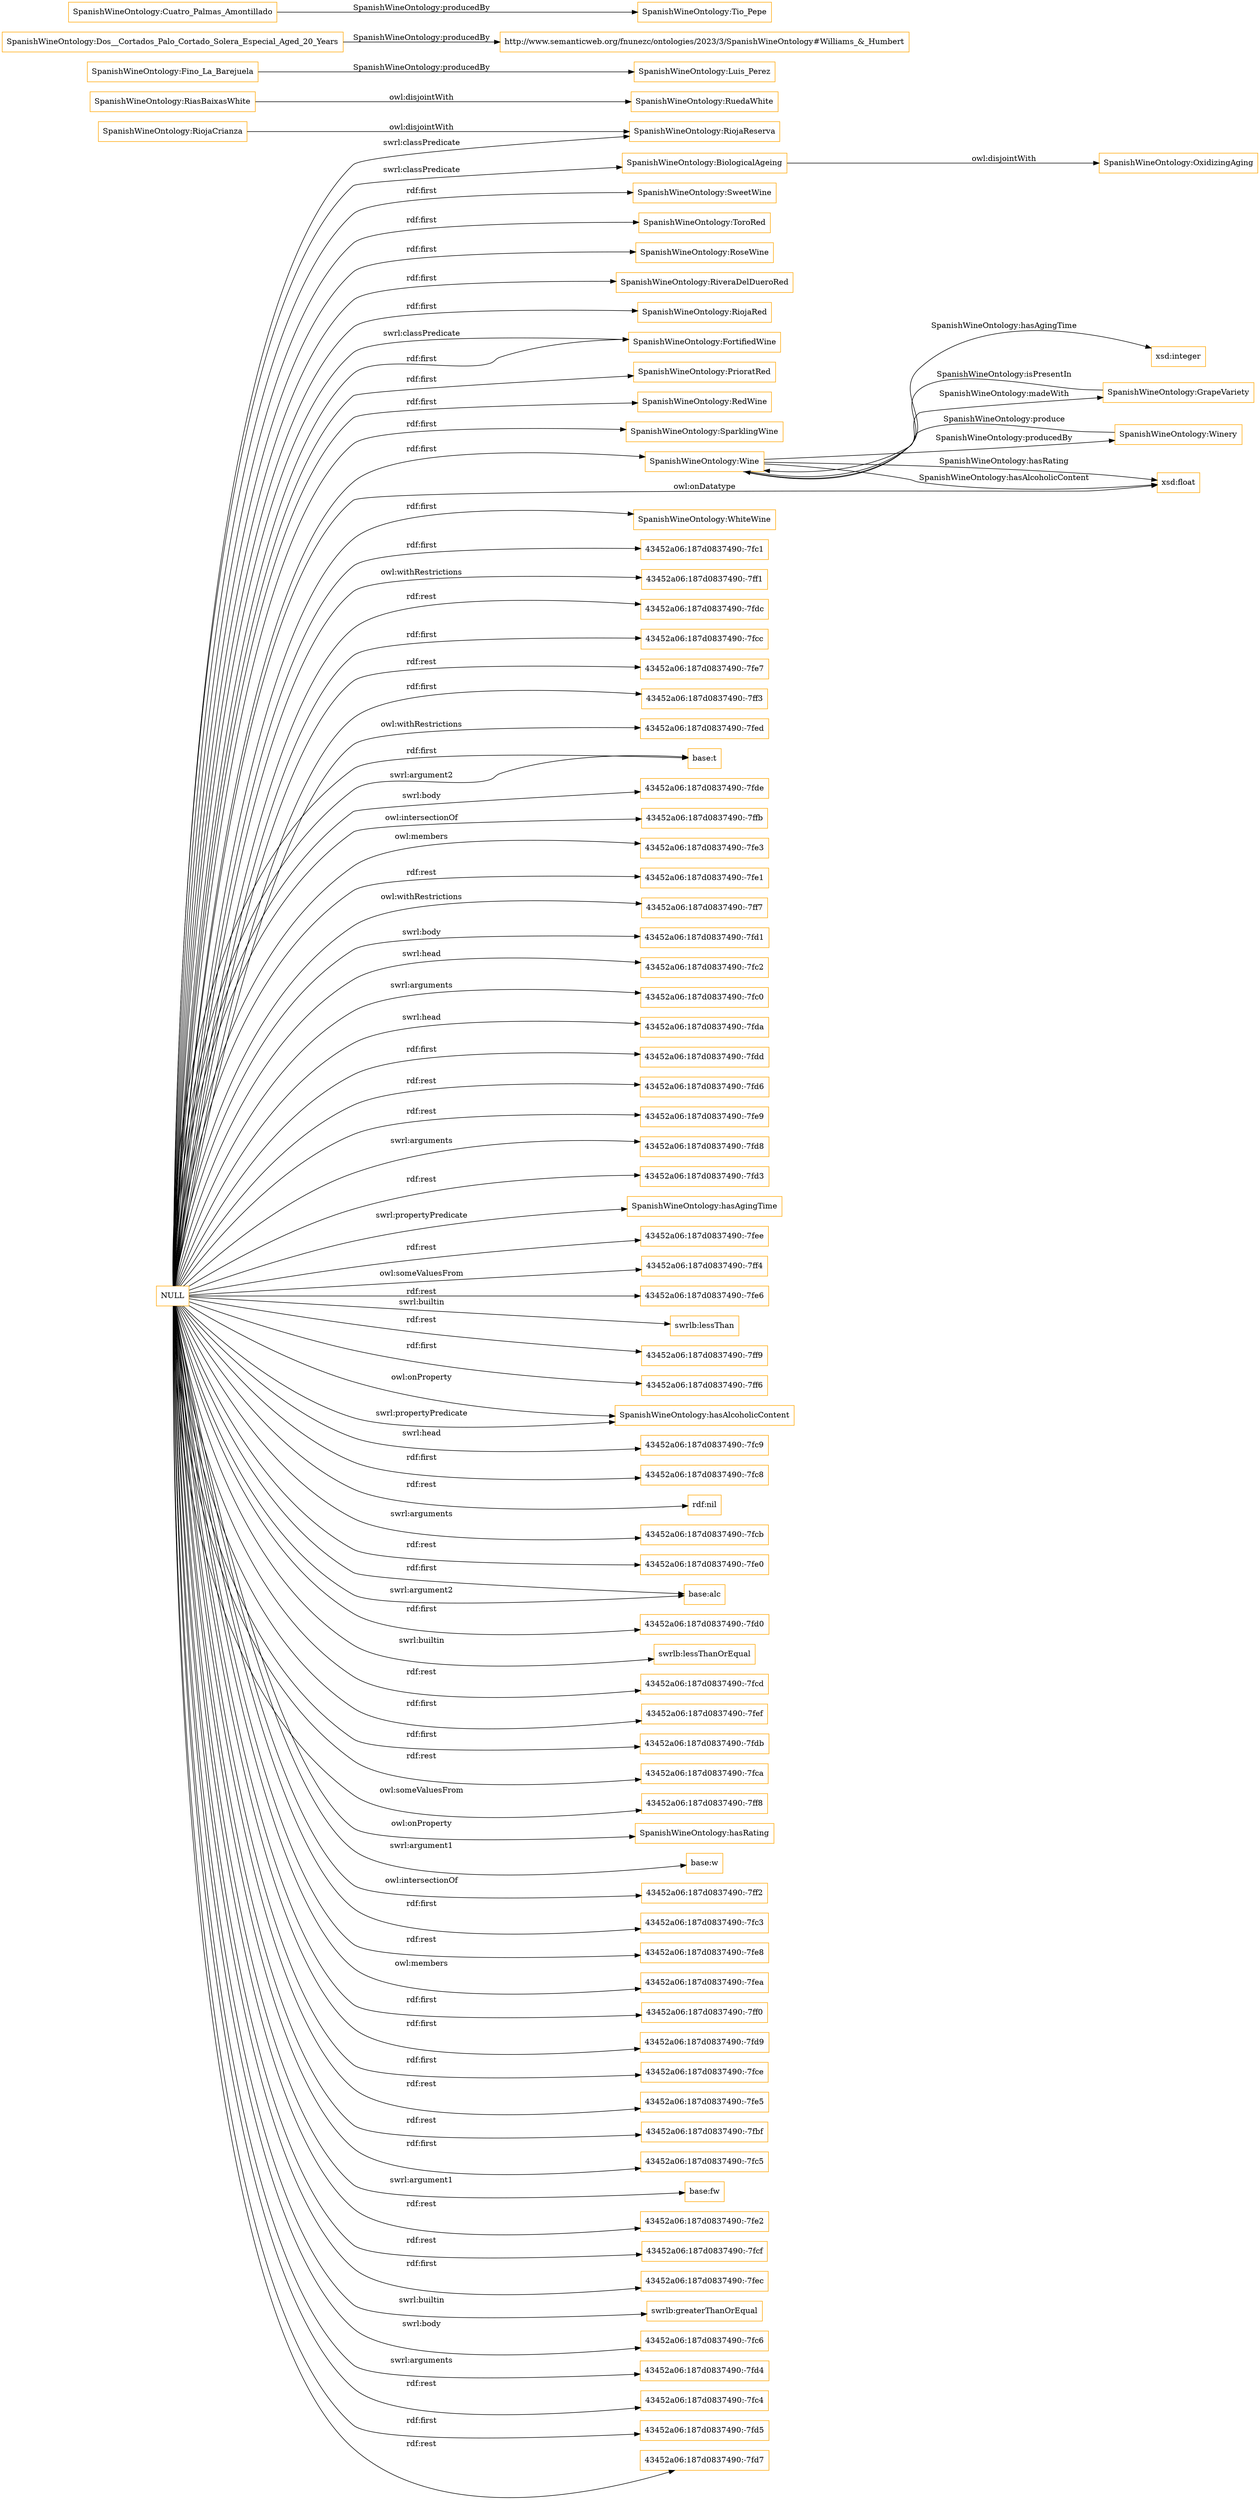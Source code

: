 digraph ar2dtool_diagram { 
rankdir=LR;
size="1501"
node [shape = rectangle, color="orange"]; "SpanishWineOntology:OxidizingAging" "SpanishWineOntology:GrapeVariety" "SpanishWineOntology:RiasBaixasWhite" "SpanishWineOntology:SweetWine" "SpanishWineOntology:ToroRed" "SpanishWineOntology:RoseWine" "SpanishWineOntology:RiveraDelDueroRed" "SpanishWineOntology:RiojaRed" "SpanishWineOntology:RuedaWhite" "SpanishWineOntology:FortifiedWine" "SpanishWineOntology:PrioratRed" "SpanishWineOntology:RedWine" "SpanishWineOntology:SparklingWine" "SpanishWineOntology:Wine" "SpanishWineOntology:WhiteWine" "SpanishWineOntology:RiojaCrianza" "SpanishWineOntology:Winery" "SpanishWineOntology:RiojaReserva" "SpanishWineOntology:BiologicalAgeing" ; /*classes style*/
	"SpanishWineOntology:BiologicalAgeing" -> "SpanishWineOntology:OxidizingAging" [ label = "owl:disjointWith" ];
	"SpanishWineOntology:Fino_La_Barejuela" -> "SpanishWineOntology:Luis_Perez" [ label = "SpanishWineOntology:producedBy" ];
	"SpanishWineOntology:RiojaCrianza" -> "SpanishWineOntology:RiojaReserva" [ label = "owl:disjointWith" ];
	"SpanishWineOntology:RiasBaixasWhite" -> "SpanishWineOntology:RuedaWhite" [ label = "owl:disjointWith" ];
	"SpanishWineOntology:Dos__Cortados_Palo_Cortado_Solera_Especial_Aged_20_Years" -> "http://www.semanticweb.org/fnunezc/ontologies/2023/3/SpanishWineOntology#Williams_&_Humbert" [ label = "SpanishWineOntology:producedBy" ];
	"SpanishWineOntology:Cuatro_Palmas_Amontillado" -> "SpanishWineOntology:Tio_Pepe" [ label = "SpanishWineOntology:producedBy" ];
	"NULL" -> "43452a06:187d0837490:-7ff1" [ label = "owl:withRestrictions" ];
	"NULL" -> "43452a06:187d0837490:-7fdc" [ label = "rdf:rest" ];
	"NULL" -> "SpanishWineOntology:Wine" [ label = "rdf:first" ];
	"NULL" -> "SpanishWineOntology:RoseWine" [ label = "rdf:first" ];
	"NULL" -> "43452a06:187d0837490:-7fcc" [ label = "rdf:first" ];
	"NULL" -> "43452a06:187d0837490:-7fe7" [ label = "rdf:rest" ];
	"NULL" -> "43452a06:187d0837490:-7ff3" [ label = "rdf:first" ];
	"NULL" -> "43452a06:187d0837490:-7fed" [ label = "owl:withRestrictions" ];
	"NULL" -> "base:t" [ label = "rdf:first" ];
	"NULL" -> "SpanishWineOntology:FortifiedWine" [ label = "swrl:classPredicate" ];
	"NULL" -> "43452a06:187d0837490:-7fde" [ label = "swrl:body" ];
	"NULL" -> "43452a06:187d0837490:-7ffb" [ label = "owl:intersectionOf" ];
	"NULL" -> "SpanishWineOntology:FortifiedWine" [ label = "rdf:first" ];
	"NULL" -> "43452a06:187d0837490:-7fe3" [ label = "owl:members" ];
	"NULL" -> "43452a06:187d0837490:-7fe1" [ label = "rdf:rest" ];
	"NULL" -> "43452a06:187d0837490:-7ff7" [ label = "owl:withRestrictions" ];
	"NULL" -> "43452a06:187d0837490:-7fd1" [ label = "swrl:body" ];
	"NULL" -> "43452a06:187d0837490:-7fc2" [ label = "swrl:head" ];
	"NULL" -> "SpanishWineOntology:SweetWine" [ label = "rdf:first" ];
	"NULL" -> "43452a06:187d0837490:-7fc0" [ label = "swrl:arguments" ];
	"NULL" -> "43452a06:187d0837490:-7fda" [ label = "swrl:head" ];
	"NULL" -> "43452a06:187d0837490:-7fdd" [ label = "rdf:first" ];
	"NULL" -> "43452a06:187d0837490:-7fd6" [ label = "rdf:rest" ];
	"NULL" -> "43452a06:187d0837490:-7fe9" [ label = "rdf:rest" ];
	"NULL" -> "43452a06:187d0837490:-7fd8" [ label = "swrl:arguments" ];
	"NULL" -> "43452a06:187d0837490:-7fd3" [ label = "rdf:rest" ];
	"NULL" -> "base:t" [ label = "swrl:argument2" ];
	"NULL" -> "SpanishWineOntology:hasAgingTime" [ label = "swrl:propertyPredicate" ];
	"NULL" -> "SpanishWineOntology:RedWine" [ label = "rdf:first" ];
	"NULL" -> "43452a06:187d0837490:-7fee" [ label = "rdf:rest" ];
	"NULL" -> "43452a06:187d0837490:-7ff4" [ label = "owl:someValuesFrom" ];
	"NULL" -> "43452a06:187d0837490:-7fe6" [ label = "rdf:rest" ];
	"NULL" -> "xsd:float" [ label = "owl:onDatatype" ];
	"NULL" -> "SpanishWineOntology:SparklingWine" [ label = "rdf:first" ];
	"NULL" -> "swrlb:lessThan" [ label = "swrl:builtin" ];
	"NULL" -> "43452a06:187d0837490:-7ff9" [ label = "rdf:rest" ];
	"NULL" -> "43452a06:187d0837490:-7ff6" [ label = "rdf:first" ];
	"NULL" -> "SpanishWineOntology:RiveraDelDueroRed" [ label = "rdf:first" ];
	"NULL" -> "SpanishWineOntology:hasAlcoholicContent" [ label = "owl:onProperty" ];
	"NULL" -> "43452a06:187d0837490:-7fc9" [ label = "swrl:head" ];
	"NULL" -> "43452a06:187d0837490:-7fc8" [ label = "rdf:first" ];
	"NULL" -> "SpanishWineOntology:PrioratRed" [ label = "rdf:first" ];
	"NULL" -> "rdf:nil" [ label = "rdf:rest" ];
	"NULL" -> "43452a06:187d0837490:-7fcb" [ label = "swrl:arguments" ];
	"NULL" -> "43452a06:187d0837490:-7fe0" [ label = "rdf:rest" ];
	"NULL" -> "base:alc" [ label = "rdf:first" ];
	"NULL" -> "43452a06:187d0837490:-7fd0" [ label = "rdf:first" ];
	"NULL" -> "SpanishWineOntology:WhiteWine" [ label = "rdf:first" ];
	"NULL" -> "swrlb:lessThanOrEqual" [ label = "swrl:builtin" ];
	"NULL" -> "43452a06:187d0837490:-7fcd" [ label = "rdf:rest" ];
	"NULL" -> "SpanishWineOntology:RiojaReserva" [ label = "swrl:classPredicate" ];
	"NULL" -> "43452a06:187d0837490:-7fef" [ label = "rdf:first" ];
	"NULL" -> "43452a06:187d0837490:-7fdb" [ label = "rdf:first" ];
	"NULL" -> "43452a06:187d0837490:-7fca" [ label = "rdf:rest" ];
	"NULL" -> "43452a06:187d0837490:-7ff8" [ label = "owl:someValuesFrom" ];
	"NULL" -> "SpanishWineOntology:hasRating" [ label = "owl:onProperty" ];
	"NULL" -> "base:w" [ label = "swrl:argument1" ];
	"NULL" -> "43452a06:187d0837490:-7ff2" [ label = "owl:intersectionOf" ];
	"NULL" -> "43452a06:187d0837490:-7fc3" [ label = "rdf:first" ];
	"NULL" -> "43452a06:187d0837490:-7fe8" [ label = "rdf:rest" ];
	"NULL" -> "43452a06:187d0837490:-7fea" [ label = "owl:members" ];
	"NULL" -> "43452a06:187d0837490:-7ff0" [ label = "rdf:first" ];
	"NULL" -> "43452a06:187d0837490:-7fd9" [ label = "rdf:first" ];
	"NULL" -> "43452a06:187d0837490:-7fce" [ label = "rdf:first" ];
	"NULL" -> "43452a06:187d0837490:-7fe5" [ label = "rdf:rest" ];
	"NULL" -> "43452a06:187d0837490:-7fbf" [ label = "rdf:rest" ];
	"NULL" -> "base:alc" [ label = "swrl:argument2" ];
	"NULL" -> "43452a06:187d0837490:-7fc5" [ label = "rdf:first" ];
	"NULL" -> "SpanishWineOntology:hasAlcoholicContent" [ label = "swrl:propertyPredicate" ];
	"NULL" -> "base:fw" [ label = "swrl:argument1" ];
	"NULL" -> "43452a06:187d0837490:-7fe2" [ label = "rdf:rest" ];
	"NULL" -> "43452a06:187d0837490:-7fcf" [ label = "rdf:rest" ];
	"NULL" -> "43452a06:187d0837490:-7fec" [ label = "rdf:first" ];
	"NULL" -> "swrlb:greaterThanOrEqual" [ label = "swrl:builtin" ];
	"NULL" -> "SpanishWineOntology:ToroRed" [ label = "rdf:first" ];
	"NULL" -> "SpanishWineOntology:BiologicalAgeing" [ label = "swrl:classPredicate" ];
	"NULL" -> "43452a06:187d0837490:-7fc6" [ label = "swrl:body" ];
	"NULL" -> "SpanishWineOntology:RiojaRed" [ label = "rdf:first" ];
	"NULL" -> "43452a06:187d0837490:-7fd4" [ label = "swrl:arguments" ];
	"NULL" -> "43452a06:187d0837490:-7fc4" [ label = "rdf:rest" ];
	"NULL" -> "43452a06:187d0837490:-7fd5" [ label = "rdf:first" ];
	"NULL" -> "43452a06:187d0837490:-7fd7" [ label = "rdf:rest" ];
	"NULL" -> "43452a06:187d0837490:-7fc1" [ label = "rdf:first" ];
	"SpanishWineOntology:Winery" -> "SpanishWineOntology:Wine" [ label = "SpanishWineOntology:produce" ];
	"SpanishWineOntology:Wine" -> "xsd:float" [ label = "SpanishWineOntology:hasAlcoholicContent" ];
	"SpanishWineOntology:Wine" -> "xsd:integer" [ label = "SpanishWineOntology:hasAgingTime" ];
	"SpanishWineOntology:Wine" -> "SpanishWineOntology:GrapeVariety" [ label = "SpanishWineOntology:madeWith" ];
	"SpanishWineOntology:Wine" -> "SpanishWineOntology:Winery" [ label = "SpanishWineOntology:producedBy" ];
	"SpanishWineOntology:Wine" -> "xsd:float" [ label = "SpanishWineOntology:hasRating" ];
	"SpanishWineOntology:GrapeVariety" -> "SpanishWineOntology:Wine" [ label = "SpanishWineOntology:isPresentIn" ];

}

